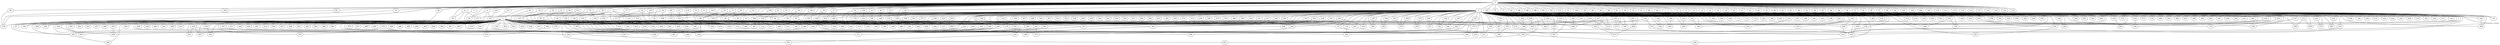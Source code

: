 
graph graphname {
    0 -- 1
0 -- 2
0 -- 3
0 -- 4
0 -- 5
0 -- 6
0 -- 7
0 -- 8
0 -- 9
0 -- 10
0 -- 11
0 -- 12
0 -- 13
0 -- 14
0 -- 15
0 -- 16
0 -- 17
0 -- 18
0 -- 19
0 -- 20
0 -- 21
0 -- 22
0 -- 23
0 -- 24
0 -- 25
0 -- 26
0 -- 27
0 -- 28
0 -- 29
0 -- 30
0 -- 31
0 -- 32
0 -- 33
0 -- 34
0 -- 35
0 -- 36
0 -- 37
0 -- 38
0 -- 39
0 -- 40
0 -- 41
0 -- 42
0 -- 43
0 -- 44
0 -- 45
0 -- 46
0 -- 47
0 -- 48
0 -- 49
0 -- 50
0 -- 51
0 -- 52
0 -- 53
0 -- 54
0 -- 55
0 -- 56
0 -- 57
0 -- 58
0 -- 59
0 -- 60
0 -- 61
0 -- 62
0 -- 63
0 -- 64
0 -- 65
0 -- 66
0 -- 67
0 -- 68
0 -- 69
0 -- 70
0 -- 71
0 -- 72
0 -- 73
0 -- 74
0 -- 75
0 -- 76
0 -- 77
0 -- 78
0 -- 79
0 -- 80
0 -- 81
0 -- 82
0 -- 83
0 -- 84
0 -- 85
0 -- 86
0 -- 87
0 -- 88
0 -- 89
0 -- 90
0 -- 91
0 -- 92
0 -- 93
0 -- 94
0 -- 95
0 -- 96
0 -- 97
0 -- 98
0 -- 99
0 -- 100
0 -- 101
0 -- 102
0 -- 103
0 -- 104
0 -- 105
0 -- 106
0 -- 107
0 -- 108
0 -- 109
0 -- 110
0 -- 111
0 -- 112
0 -- 113
0 -- 114
0 -- 115
0 -- 116
0 -- 117
0 -- 118
0 -- 119
0 -- 120
0 -- 121
0 -- 122
0 -- 123
0 -- 124
0 -- 125
0 -- 126
0 -- 127
0 -- 128
0 -- 129
1 -- 130
1 -- 131
1 -- 132
1 -- 133
1 -- 134
1 -- 135
1 -- 136
2 -- 137
2 -- 138
2 -- 139
2 -- 140
2 -- 141
2 -- 142
2 -- 143
2 -- 144
2 -- 145
2 -- 146
2 -- 147
2 -- 148
2 -- 149
2 -- 150
2 -- 151
2 -- 152
2 -- 153
2 -- 154
2 -- 155
2 -- 156
2 -- 157
2 -- 158
2 -- 159
2 -- 160
2 -- 161
2 -- 162
2 -- 163
2 -- 164
2 -- 165
2 -- 166
2 -- 167
2 -- 168
2 -- 169
2 -- 170
2 -- 171
2 -- 172
2 -- 173
2 -- 174
2 -- 175
2 -- 176
2 -- 177
2 -- 178
2 -- 179
2 -- 180
2 -- 181
2 -- 182
2 -- 183
2 -- 184
2 -- 185
2 -- 186
2 -- 187
2 -- 188
2 -- 189
2 -- 190
2 -- 191
2 -- 192
2 -- 193
2 -- 194
2 -- 195
2 -- 196
2 -- 197
2 -- 198
2 -- 199
2 -- 200
2 -- 201
2 -- 202
2 -- 203
2 -- 204
2 -- 205
2 -- 206
2 -- 207
2 -- 208
2 -- 209
2 -- 210
2 -- 211
2 -- 212
2 -- 213
2 -- 214
2 -- 215
2 -- 216
2 -- 217
2 -- 218
2 -- 219
2 -- 220
2 -- 221
2 -- 222
2 -- 223
2 -- 224
2 -- 225
2 -- 226
2 -- 227
2 -- 228
2 -- 229
2 -- 230
2 -- 231
2 -- 232
2 -- 233
2 -- 234
2 -- 235
2 -- 236
2 -- 237
2 -- 238
2 -- 239
2 -- 240
2 -- 241
2 -- 242
2 -- 243
2 -- 244
2 -- 245
2 -- 246
2 -- 247
2 -- 248
2 -- 249
2 -- 250
2 -- 251
2 -- 252
2 -- 253
2 -- 254
2 -- 255
2 -- 256
2 -- 257
2 -- 258
2 -- 259
2 -- 260
2 -- 261
2 -- 262
2 -- 263
2 -- 264
2 -- 265
2 -- 266
2 -- 267
2 -- 268
2 -- 269
2 -- 270
2 -- 271
2 -- 272
2 -- 273
2 -- 274
2 -- 275
2 -- 276
2 -- 277
2 -- 278
2 -- 279
2 -- 280
2 -- 281
2 -- 282
2 -- 283
2 -- 284
2 -- 285
2 -- 286
2 -- 287
2 -- 288
2 -- 289
2 -- 290
2 -- 291
2 -- 292
2 -- 293
2 -- 294
2 -- 295
2 -- 296
2 -- 297
2 -- 298
2 -- 299
2 -- 300
2 -- 301
2 -- 302
2 -- 303
2 -- 304
2 -- 305
2 -- 306
2 -- 307
2 -- 308
2 -- 309
2 -- 310
2 -- 311
2 -- 312
2 -- 313
2 -- 314
2 -- 315
2 -- 316
2 -- 317
2 -- 318
2 -- 319
2 -- 320
2 -- 321
2 -- 322
2 -- 323
2 -- 324
2 -- 325
2 -- 326
2 -- 327
2 -- 328
2 -- 329
2 -- 330
2 -- 331
2 -- 332
2 -- 333
2 -- 334
2 -- 335
2 -- 336
2 -- 337
2 -- 338
2 -- 339
2 -- 340
2 -- 341
2 -- 342
2 -- 343
2 -- 344
2 -- 345
2 -- 346
2 -- 347
2 -- 348
2 -- 349
2 -- 350
2 -- 351
2 -- 352
2 -- 353
2 -- 354
2 -- 355
2 -- 356
2 -- 357
2 -- 358
2 -- 359
2 -- 360
2 -- 361
2 -- 362
2 -- 363
2 -- 364
2 -- 365
2 -- 366
2 -- 367
2 -- 368
2 -- 369
2 -- 370
2 -- 371
2 -- 372
2 -- 373
2 -- 374
2 -- 375
3 -- 376
3 -- 377
3 -- 378
3 -- 379
3 -- 380
3 -- 381
3 -- 382
3 -- 383
3 -- 384
3 -- 385
3 -- 386
3 -- 387
3 -- 388
3 -- 389
3 -- 390
3 -- 391
3 -- 392
3 -- 393
3 -- 394
3 -- 395
3 -- 396
3 -- 397
3 -- 398
3 -- 399
3 -- 400
3 -- 401
3 -- 402
3 -- 403
3 -- 404
3 -- 405
3 -- 406
3 -- 407
3 -- 408
3 -- 409
3 -- 410
3 -- 411
3 -- 412
3 -- 413
3 -- 414
3 -- 415
3 -- 416
3 -- 417
3 -- 418
3 -- 419
3 -- 420
3 -- 421
3 -- 422
3 -- 423
3 -- 424
3 -- 425
3 -- 426
3 -- 427
3 -- 428
3 -- 429
3 -- 430
3 -- 431
3 -- 432
3 -- 433
3 -- 434
3 -- 435
3 -- 436
3 -- 437
3 -- 438
3 -- 439
3 -- 440
3 -- 441
3 -- 442
3 -- 443
3 -- 444
3 -- 445
3 -- 446
3 -- 447
3 -- 448
3 -- 449
3 -- 450
3 -- 451
3 -- 452
3 -- 453
3 -- 454
3 -- 455
3 -- 456
3 -- 457
3 -- 458
3 -- 459
3 -- 460
3 -- 461
3 -- 462
3 -- 463
3 -- 464
3 -- 465
3 -- 466
3 -- 467
3 -- 468
3 -- 469
3 -- 470
3 -- 471
3 -- 472
3 -- 473
3 -- 474
3 -- 475
3 -- 476
3 -- 477
3 -- 478
3 -- 479
3 -- 480
3 -- 481
3 -- 482
3 -- 483
3 -- 484
3 -- 485
3 -- 486
3 -- 487
3 -- 488
3 -- 489
3 -- 490
3 -- 491
3 -- 492
3 -- 493
3 -- 494
3 -- 495
3 -- 496
3 -- 497
3 -- 498
3 -- 499
3 -- 47
3 -- 306
4 -- 34
5 -- 289
6 -- 227
6 -- 29
6 -- 395
7 -- 369
8 -- 99
8 -- 49
9 -- 205
10 -- 84
10 -- 55
15 -- 176
17 -- 177
18 -- 478
23 -- 415
24 -- 197
24 -- 178
25 -- 478
25 -- 344
26 -- 267
26 -- 390
26 -- 478
27 -- 323
30 -- 463
30 -- 348
31 -- 431
32 -- 166
32 -- 268
33 -- 377
37 -- 225
38 -- 195
39 -- 105
39 -- 228
40 -- 310
40 -- 385
41 -- 137
41 -- 56
41 -- 400
44 -- 350
45 -- 146
48 -- 180
49 -- 157
50 -- 338
50 -- 126
52 -- 121
53 -- 334
53 -- 419
54 -- 468
54 -- 177
57 -- 313
57 -- 206
58 -- 476
58 -- 161
60 -- 253
60 -- 439
61 -- 182
61 -- 368
62 -- 321
63 -- 193
64 -- 382
65 -- 484
65 -- 479
66 -- 376
72 -- 329
73 -- 199
75 -- 467
78 -- 303
79 -- 316
80 -- 218
80 -- 289
81 -- 159
83 -- 202
84 -- 246
85 -- 170
85 -- 399
86 -- 376
87 -- 99
87 -- 413
88 -- 192
89 -- 175
90 -- 337
92 -- 214
92 -- 232
93 -- 322
94 -- 425
95 -- 342
96 -- 381
97 -- 452
98 -- 237
99 -- 132
100 -- 179
101 -- 455
103 -- 227
105 -- 179
108 -- 376
109 -- 208
112 -- 224
116 -- 132
118 -- 467
119 -- 468
121 -- 429
123 -- 209
126 -- 272
127 -- 303
128 -- 153
128 -- 346
129 -- 258
131 -- 310
133 -- 478
133 -- 147
134 -- 173
135 -- 481
136 -- 429
138 -- 209
139 -- 195
140 -- 309
141 -- 368
142 -- 318
142 -- 268
144 -- 380
145 -- 199
147 -- 230
148 -- 384
149 -- 254
150 -- 197
152 -- 204
154 -- 325
155 -- 476
156 -- 442
156 -- 312
158 -- 162
159 -- 377
160 -- 349
160 -- 222
163 -- 350
163 -- 200
167 -- 344
168 -- 342
170 -- 465
173 -- 306
175 -- 390
176 -- 466
176 -- 261
177 -- 428
179 -- 345
181 -- 456
186 -- 188
193 -- 369
194 -- 284
195 -- 281
196 -- 311
197 -- 471
203 -- 290
204 -- 420
205 -- 372
206 -- 266
208 -- 417
211 -- 391
212 -- 329
212 -- 298
215 -- 473
217 -- 274
217 -- 482
218 -- 413
222 -- 431
223 -- 375
229 -- 409
233 -- 487
234 -- 349
235 -- 296
236 -- 465
237 -- 340
239 -- 460
240 -- 454
240 -- 352
241 -- 267
246 -- 475
247 -- 465
247 -- 320
249 -- 452
250 -- 485
250 -- 326
250 -- 271
251 -- 413
252 -- 398
254 -- 328
255 -- 456
255 -- 384
255 -- 466
257 -- 285
259 -- 450
259 -- 289
261 -- 311
264 -- 291
266 -- 447
266 -- 491
267 -- 398
268 -- 310
269 -- 374
272 -- 367
273 -- 355
276 -- 310
277 -- 385
279 -- 367
283 -- 399
283 -- 446
284 -- 431
289 -- 303
293 -- 459
295 -- 444
295 -- 484
303 -- 492
304 -- 371
312 -- 342
315 -- 377
317 -- 404
319 -- 342
319 -- 346
320 -- 396
323 -- 382
323 -- 474
324 -- 444
328 -- 401
330 -- 442
332 -- 380
338 -- 406
341 -- 374
345 -- 359
345 -- 453
351 -- 445
351 -- 475
353 -- 386
364 -- 430
365 -- 482
366 -- 495
379 -- 414
379 -- 470
384 -- 388
394 -- 414
405 -- 484
432 -- 443
433 -- 487
434 -- 439
435 -- 465
435 -- 441
435 -- 445
437 -- 444
485 -- 498

}
